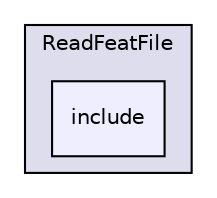 digraph "LIA_Utils/ReadFeatFile/include" {
  compound=true
  node [ fontsize="10", fontname="Helvetica"];
  edge [ labelfontsize="10", labelfontname="Helvetica"];
  subgraph clusterdir_27ce9bedbd592c1bb7e2ee74cbc8c0a3 {
    graph [ bgcolor="#ddddee", pencolor="black", label="ReadFeatFile" fontname="Helvetica", fontsize="10", URL="dir_27ce9bedbd592c1bb7e2ee74cbc8c0a3.html"]
  dir_7a2e52dd52109aad8acb453947d105e9 [shape=box, label="include", style="filled", fillcolor="#eeeeff", pencolor="black", URL="dir_7a2e52dd52109aad8acb453947d105e9.html"];
  }
}
